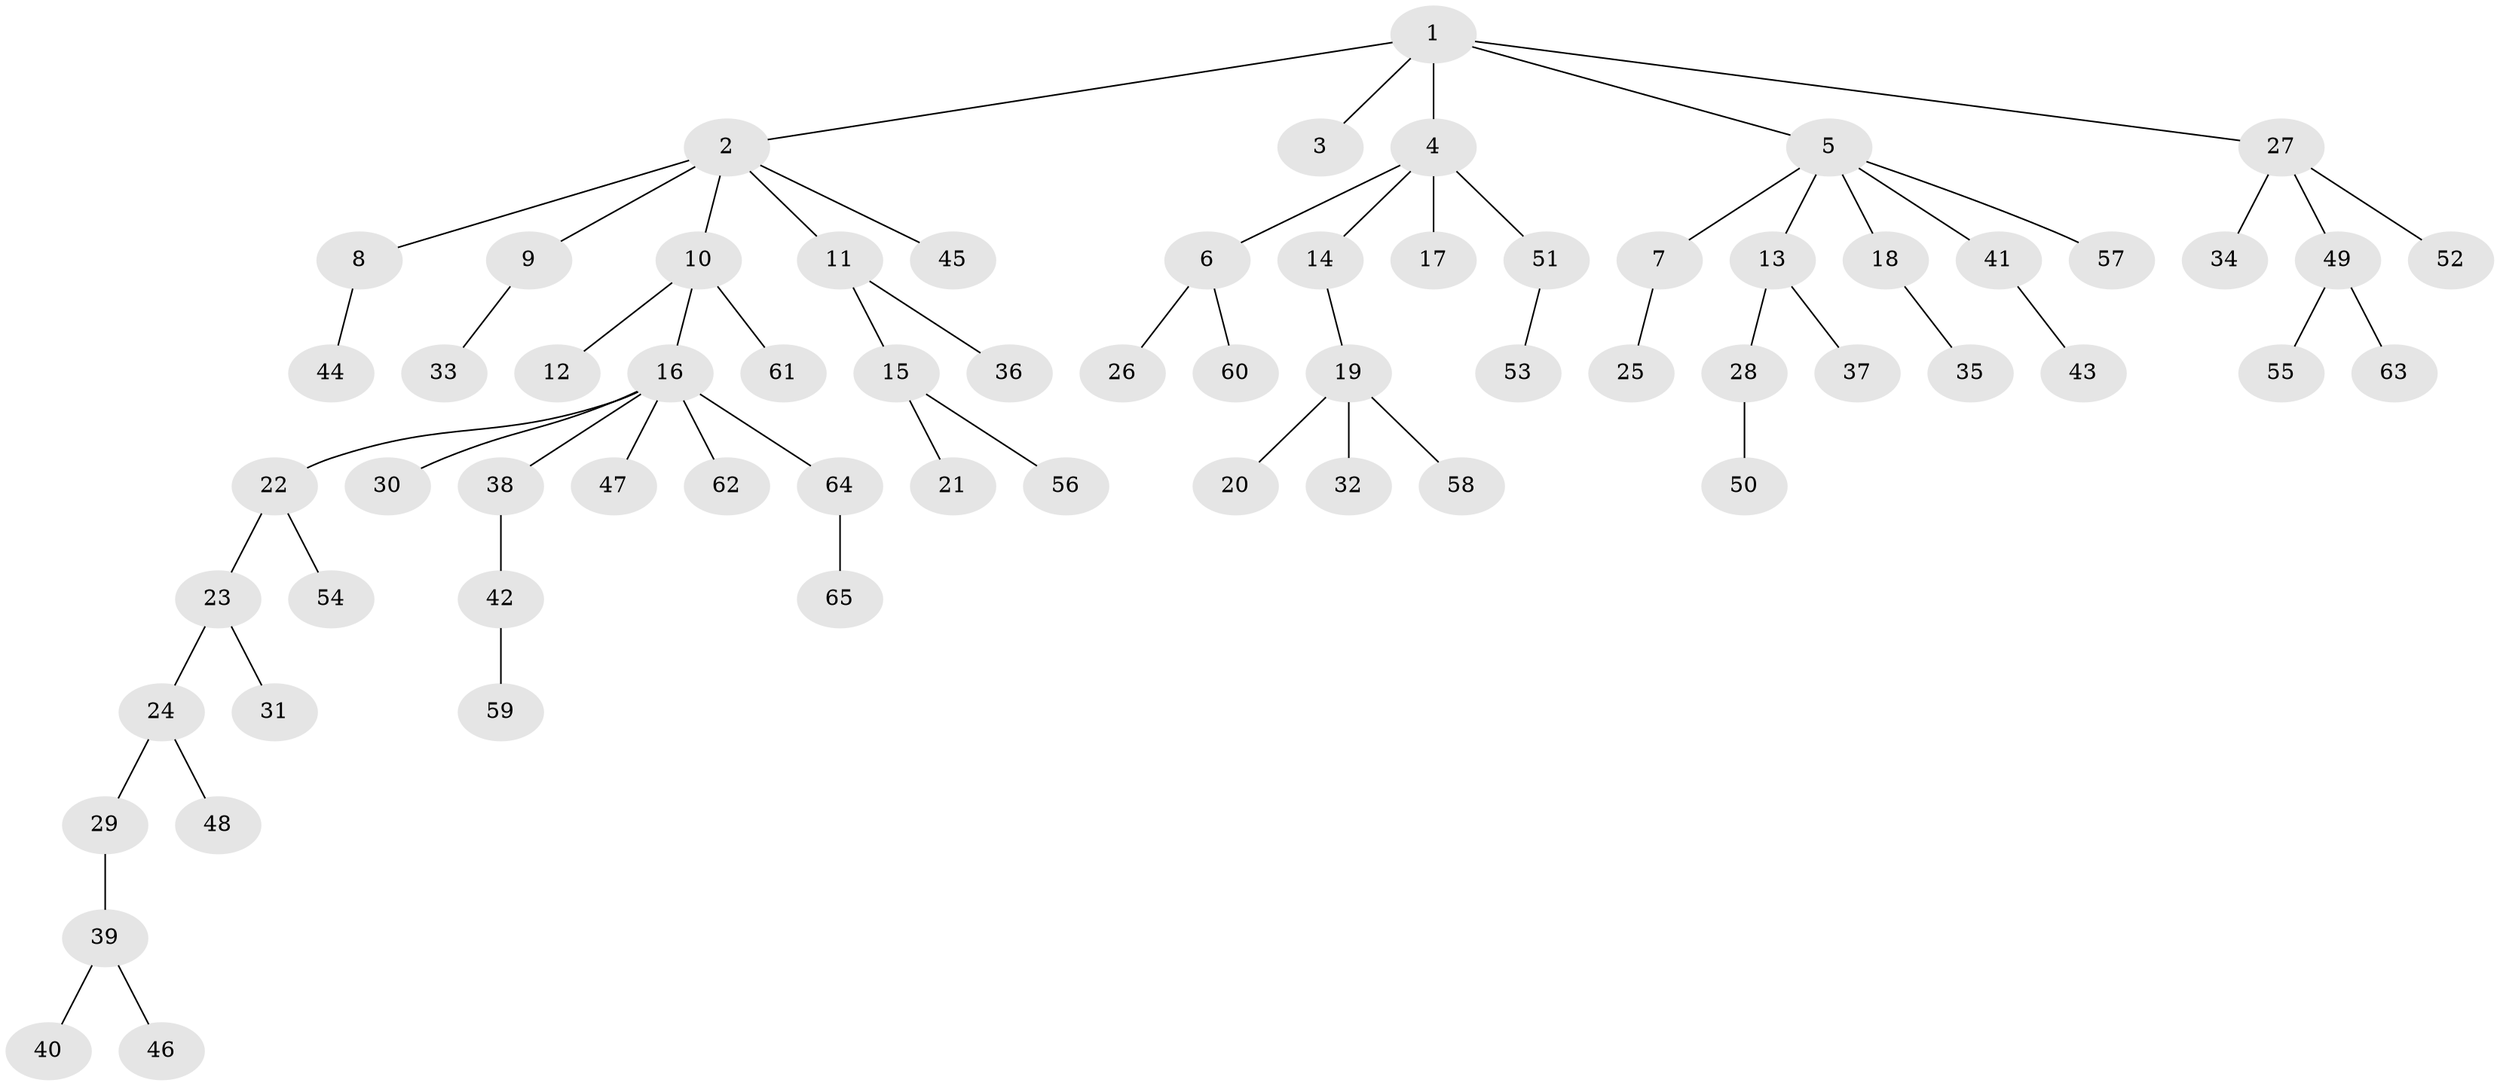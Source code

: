 // Generated by graph-tools (version 1.1) at 2025/15/03/09/25 04:15:40]
// undirected, 65 vertices, 64 edges
graph export_dot {
graph [start="1"]
  node [color=gray90,style=filled];
  1;
  2;
  3;
  4;
  5;
  6;
  7;
  8;
  9;
  10;
  11;
  12;
  13;
  14;
  15;
  16;
  17;
  18;
  19;
  20;
  21;
  22;
  23;
  24;
  25;
  26;
  27;
  28;
  29;
  30;
  31;
  32;
  33;
  34;
  35;
  36;
  37;
  38;
  39;
  40;
  41;
  42;
  43;
  44;
  45;
  46;
  47;
  48;
  49;
  50;
  51;
  52;
  53;
  54;
  55;
  56;
  57;
  58;
  59;
  60;
  61;
  62;
  63;
  64;
  65;
  1 -- 2;
  1 -- 3;
  1 -- 4;
  1 -- 5;
  1 -- 27;
  2 -- 8;
  2 -- 9;
  2 -- 10;
  2 -- 11;
  2 -- 45;
  4 -- 6;
  4 -- 14;
  4 -- 17;
  4 -- 51;
  5 -- 7;
  5 -- 13;
  5 -- 18;
  5 -- 41;
  5 -- 57;
  6 -- 26;
  6 -- 60;
  7 -- 25;
  8 -- 44;
  9 -- 33;
  10 -- 12;
  10 -- 16;
  10 -- 61;
  11 -- 15;
  11 -- 36;
  13 -- 28;
  13 -- 37;
  14 -- 19;
  15 -- 21;
  15 -- 56;
  16 -- 22;
  16 -- 30;
  16 -- 38;
  16 -- 47;
  16 -- 62;
  16 -- 64;
  18 -- 35;
  19 -- 20;
  19 -- 32;
  19 -- 58;
  22 -- 23;
  22 -- 54;
  23 -- 24;
  23 -- 31;
  24 -- 29;
  24 -- 48;
  27 -- 34;
  27 -- 49;
  27 -- 52;
  28 -- 50;
  29 -- 39;
  38 -- 42;
  39 -- 40;
  39 -- 46;
  41 -- 43;
  42 -- 59;
  49 -- 55;
  49 -- 63;
  51 -- 53;
  64 -- 65;
}
